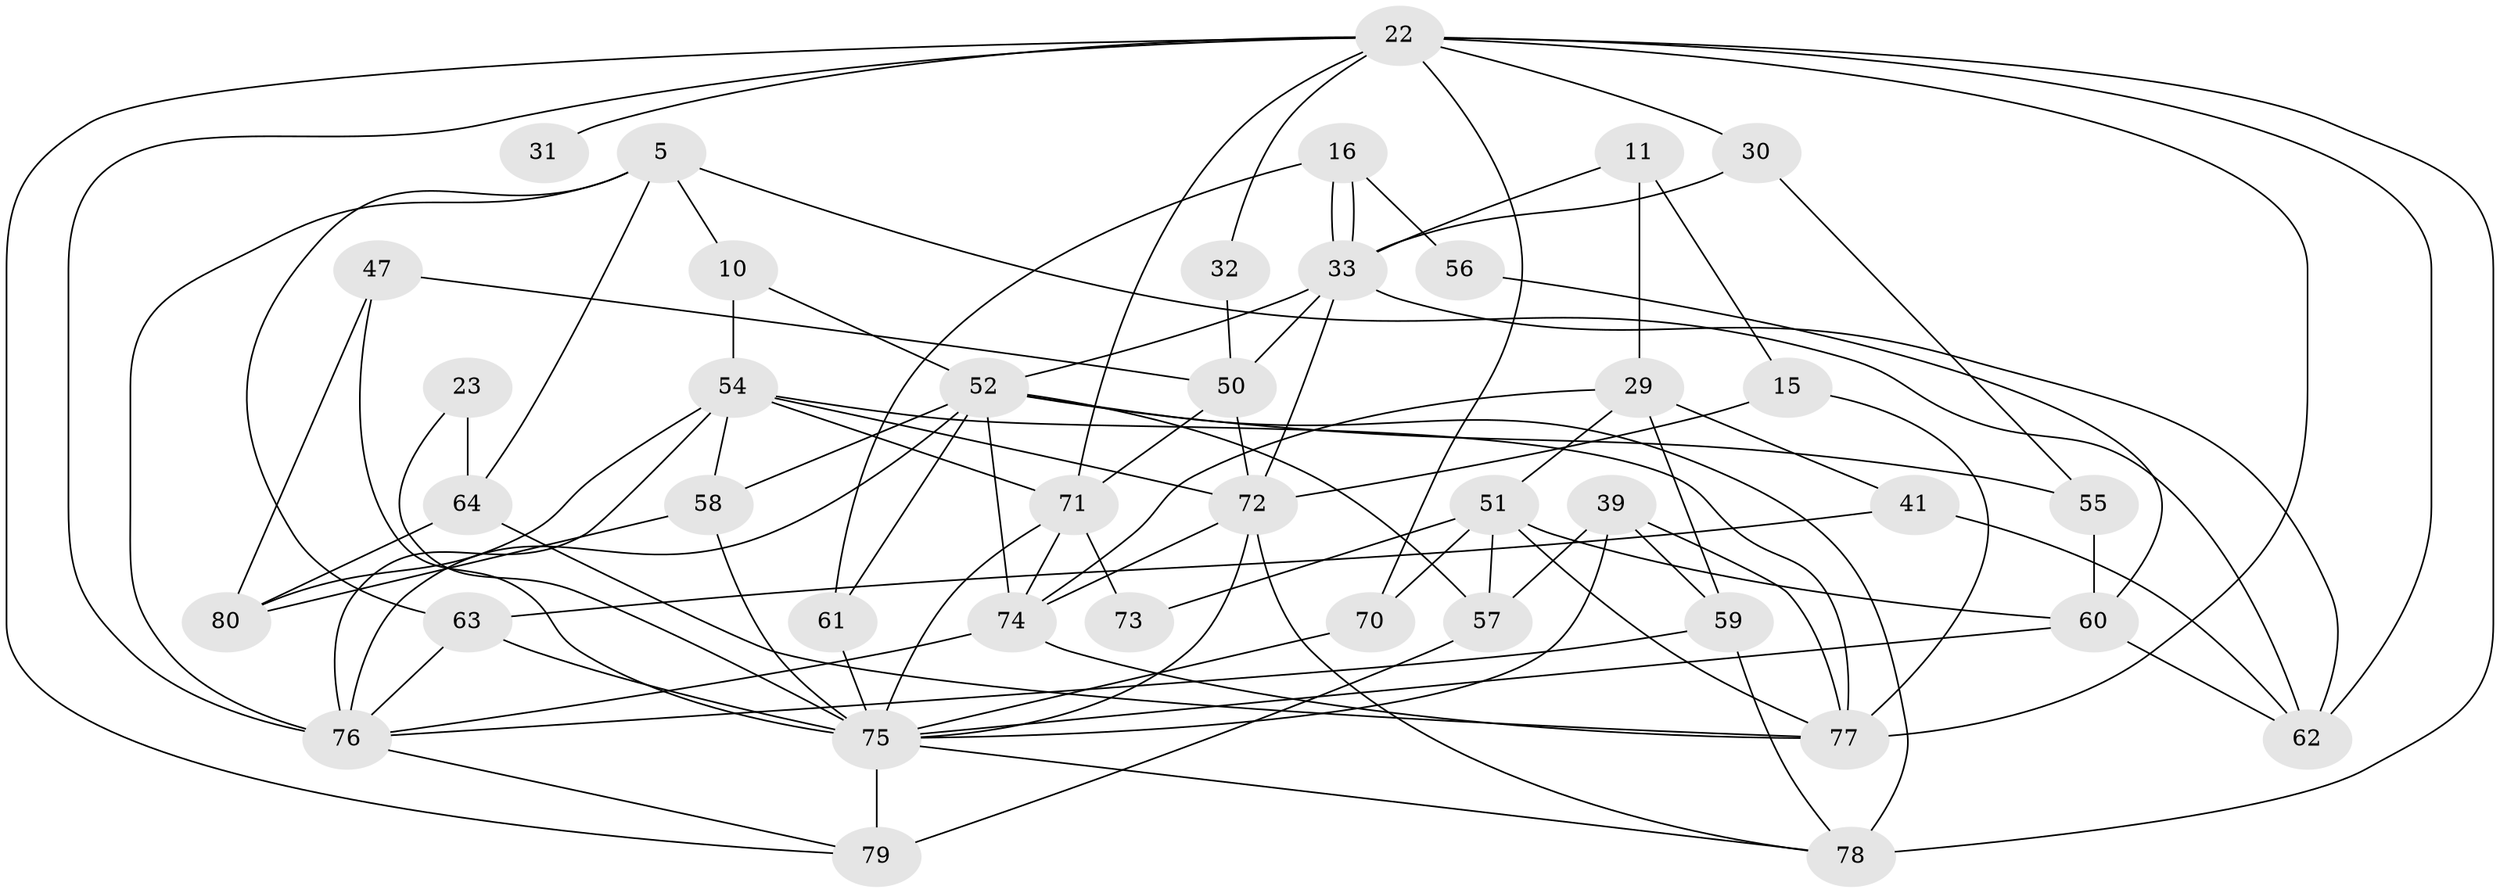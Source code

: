 // original degree distribution, {3: 0.25, 5: 0.1875, 6: 0.1125, 8: 0.0125, 4: 0.2375, 2: 0.1625, 7: 0.0375}
// Generated by graph-tools (version 1.1) at 2025/50/03/09/25 04:50:05]
// undirected, 40 vertices, 94 edges
graph export_dot {
graph [start="1"]
  node [color=gray90,style=filled];
  5;
  10;
  11;
  15;
  16;
  22 [super="+19+7"];
  23;
  29;
  30 [super="+26"];
  31;
  32;
  33 [super="+24"];
  39 [super="+17"];
  41;
  47;
  50 [super="+38"];
  51;
  52 [super="+48+43"];
  54 [super="+44"];
  55;
  56;
  57 [super="+20"];
  58 [super="+28+36"];
  59 [super="+53"];
  60 [super="+35"];
  61;
  62 [super="+3"];
  63 [super="+40"];
  64 [super="+42"];
  70 [super="+68"];
  71 [super="+67"];
  72 [super="+4"];
  73;
  74 [super="+65"];
  75 [super="+6+25+49"];
  76 [super="+37+66+45"];
  77 [super="+2"];
  78 [super="+69"];
  79 [super="+46"];
  80;
  5 -- 63 [weight=2];
  5 -- 10;
  5 -- 62;
  5 -- 64;
  5 -- 76;
  10 -- 54;
  10 -- 52;
  11 -- 15;
  11 -- 33;
  11 -- 29;
  15 -- 77 [weight=2];
  15 -- 72;
  16 -- 33;
  16 -- 33;
  16 -- 61;
  16 -- 56;
  22 -- 32;
  22 -- 77 [weight=2];
  22 -- 78 [weight=3];
  22 -- 31 [weight=2];
  22 -- 70;
  22 -- 71 [weight=2];
  22 -- 79;
  22 -- 30;
  22 -- 62;
  22 -- 76 [weight=2];
  23 -- 75;
  23 -- 64;
  29 -- 51;
  29 -- 41;
  29 -- 59;
  29 -- 74;
  30 -- 33 [weight=2];
  30 -- 55 [weight=2];
  32 -- 50;
  33 -- 50;
  33 -- 72;
  33 -- 62;
  33 -- 52;
  39 -- 57;
  39 -- 75;
  39 -- 59 [weight=2];
  39 -- 77;
  41 -- 63;
  41 -- 62;
  47 -- 80;
  47 -- 50;
  47 -- 75;
  50 -- 71;
  50 -- 72 [weight=2];
  51 -- 57 [weight=2];
  51 -- 70;
  51 -- 73;
  51 -- 77;
  51 -- 60;
  52 -- 57;
  52 -- 55;
  52 -- 61;
  52 -- 78;
  52 -- 58;
  52 -- 76;
  52 -- 74 [weight=2];
  54 -- 71 [weight=2];
  54 -- 72;
  54 -- 77;
  54 -- 80;
  54 -- 58;
  54 -- 76 [weight=2];
  55 -- 60;
  56 -- 60;
  57 -- 79;
  58 -- 80;
  58 -- 75 [weight=2];
  59 -- 78;
  59 -- 76;
  60 -- 62;
  60 -- 75;
  61 -- 75 [weight=2];
  63 -- 75;
  63 -- 76;
  64 -- 80 [weight=2];
  64 -- 77;
  70 -- 75;
  71 -- 73;
  71 -- 74 [weight=2];
  71 -- 75;
  72 -- 74;
  72 -- 75 [weight=2];
  72 -- 78;
  74 -- 77 [weight=2];
  74 -- 76;
  75 -- 79 [weight=3];
  75 -- 78 [weight=2];
  76 -- 79;
}
